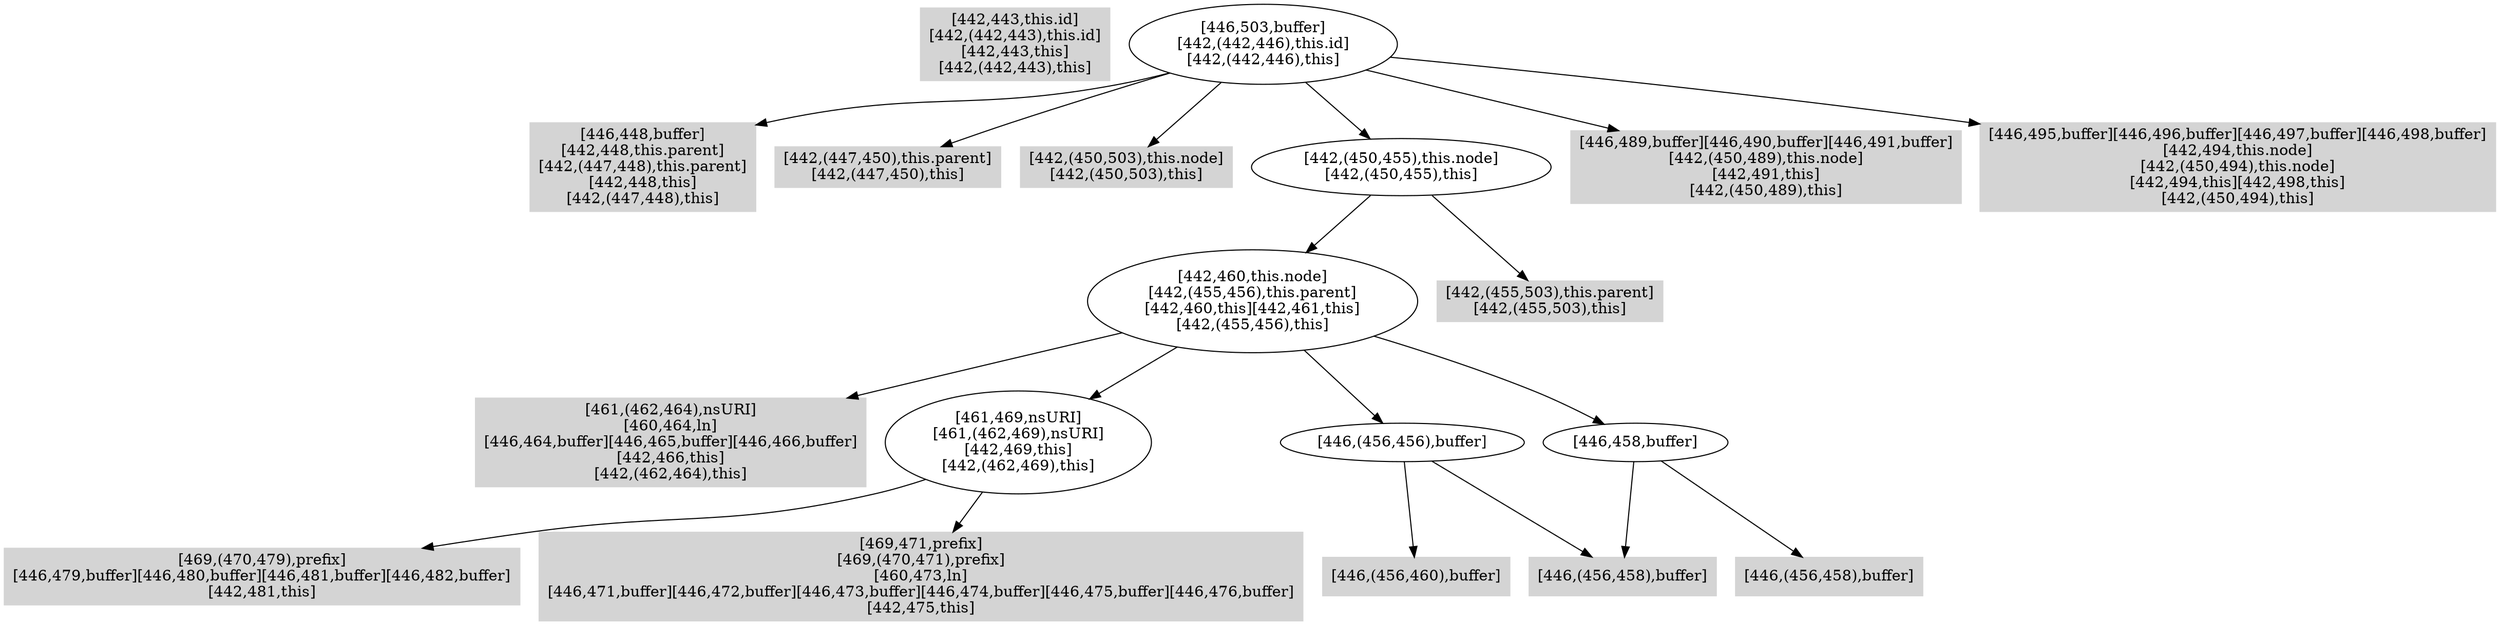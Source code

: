 digraph { 
223 [shape=box,style=filled,color=".0 .0 .83",label="[442,443,this.id]\n[442,(442,443),this.id]\n[442,443,this]\n[442,(442,443),this]"];
224 [shape=box,style=filled,color=".0 .0 .83",label="[446,448,buffer]\n[442,448,this.parent]\n[442,(447,448),this.parent]\n[442,448,this]\n[442,(447,448),this]"];
225 [shape=box,style=filled,color=".0 .0 .83",label="[442,(447,450),this.parent]\n[442,(447,450),this]"];
226 [shape=box,style=filled,color=".0 .0 .83",label="[442,(450,503),this.node]\n[442,(450,503),this]"];
227 [shape=box,style=filled,color=".0 .0 .83",label="[461,(462,464),nsURI]\n[460,464,ln]\n[446,464,buffer][446,465,buffer][446,466,buffer]\n[442,466,this]\n[442,(462,464),this]"];
228 [shape=box,style=filled,color=".0 .0 .83",label="[469,(470,479),prefix]\n[446,479,buffer][446,480,buffer][446,481,buffer][446,482,buffer]\n[442,481,this]"];
229 [shape=box,style=filled,color=".0 .0 .83",label="[469,471,prefix]\n[469,(470,471),prefix]\n[460,473,ln]\n[446,471,buffer][446,472,buffer][446,473,buffer][446,474,buffer][446,475,buffer][446,476,buffer]\n[442,475,this]"];
230 [label="[461,469,nsURI]\n[461,(462,469),nsURI]\n[442,469,this]\n[442,(462,469),this]"];
231 [shape=box,style=filled,color=".0 .0 .83",label="[446,(456,458),buffer]"];
232 [shape=box,style=filled,color=".0 .0 .83",label="[446,(456,460),buffer]"];
233 [label="[446,(456,456),buffer]"];
234 [shape=box,style=filled,color=".0 .0 .83",label="[446,(456,458),buffer]"];
235 [label="[446,458,buffer]"];
236 [label="[442,460,this.node]\n[442,(455,456),this.parent]\n[442,460,this][442,461,this]\n[442,(455,456),this]"];
237 [shape=box,style=filled,color=".0 .0 .83",label="[442,(455,503),this.parent]\n[442,(455,503),this]"];
238 [label="[442,(450,455),this.node]\n[442,(450,455),this]"];
239 [shape=box,style=filled,color=".0 .0 .83",label="[446,489,buffer][446,490,buffer][446,491,buffer]\n[442,(450,489),this.node]\n[442,491,this]\n[442,(450,489),this]"];
240 [shape=box,style=filled,color=".0 .0 .83",label="[446,495,buffer][446,496,buffer][446,497,buffer][446,498,buffer]\n[442,494,this.node]\n[442,(450,494),this.node]\n[442,494,this][442,498,this]\n[442,(450,494),this]"];
241 [label="[446,503,buffer]\n[442,(442,446),this.id]\n[442,(442,446),this]"];
230 -> 228;
230 -> 229;
233 -> 231;
233 -> 232;
235 -> 231;
235 -> 234;
236 -> 227;
236 -> 230;
236 -> 233;
236 -> 235;
238 -> 236;
238 -> 237;
241 -> 224;
241 -> 225;
241 -> 226;
241 -> 238;
241 -> 239;
241 -> 240;
}
